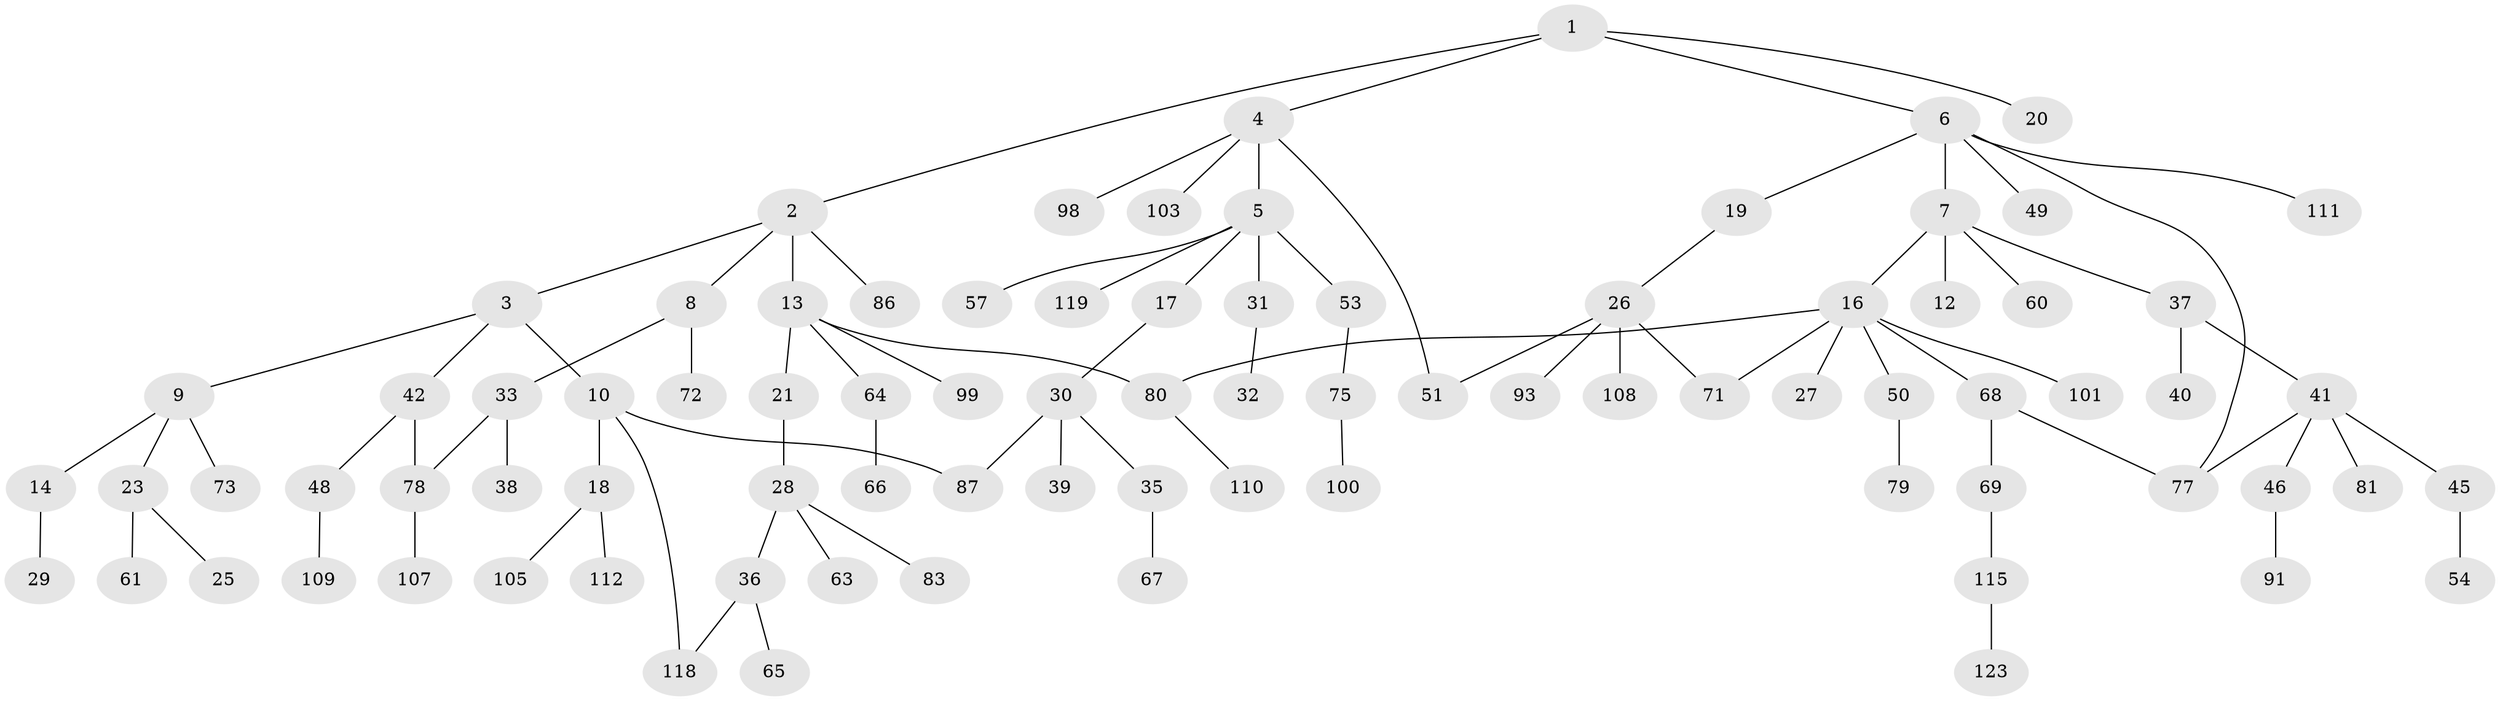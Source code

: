 // original degree distribution, {4: 0.072, 7: 0.008, 6: 0.024, 5: 0.032, 3: 0.168, 2: 0.28, 1: 0.416}
// Generated by graph-tools (version 1.1) at 2025/41/03/06/25 10:41:26]
// undirected, 85 vertices, 92 edges
graph export_dot {
graph [start="1"]
  node [color=gray90,style=filled];
  1;
  2 [super="+76"];
  3;
  4 [super="+24"];
  5 [super="+47"];
  6 [super="+125"];
  7 [super="+88"];
  8;
  9 [super="+11"];
  10 [super="+106"];
  12;
  13 [super="+15"];
  14;
  16 [super="+22"];
  17 [super="+121"];
  18 [super="+90"];
  19;
  20 [super="+34"];
  21;
  23;
  25;
  26 [super="+70"];
  27 [super="+52"];
  28 [super="+59"];
  29;
  30;
  31 [super="+62"];
  32;
  33 [super="+84"];
  35 [super="+55"];
  36;
  37;
  38 [super="+96"];
  39 [super="+104"];
  40 [super="+74"];
  41 [super="+44"];
  42 [super="+43"];
  45;
  46;
  48;
  49 [super="+58"];
  50 [super="+56"];
  51 [super="+113"];
  53 [super="+95"];
  54 [super="+82"];
  57;
  60;
  61 [super="+85"];
  63;
  64 [super="+89"];
  65;
  66;
  67;
  68;
  69;
  71;
  72 [super="+94"];
  73 [super="+114"];
  75 [super="+116"];
  77 [super="+97"];
  78;
  79;
  80 [super="+117"];
  81;
  83;
  86 [super="+102"];
  87 [super="+92"];
  91 [super="+122"];
  93;
  98;
  99;
  100;
  101;
  103;
  105 [super="+120"];
  107;
  108;
  109;
  110;
  111;
  112;
  115;
  118;
  119;
  123 [super="+124"];
  1 -- 2;
  1 -- 4;
  1 -- 6;
  1 -- 20;
  2 -- 3;
  2 -- 8;
  2 -- 13 [weight=2];
  2 -- 86;
  3 -- 9;
  3 -- 10;
  3 -- 42;
  4 -- 5;
  4 -- 51;
  4 -- 98;
  4 -- 103;
  5 -- 17;
  5 -- 31;
  5 -- 57;
  5 -- 53;
  5 -- 119;
  6 -- 7;
  6 -- 19;
  6 -- 49;
  6 -- 111;
  6 -- 77;
  7 -- 12;
  7 -- 16;
  7 -- 37;
  7 -- 60;
  8 -- 33;
  8 -- 72;
  9 -- 14;
  9 -- 73;
  9 -- 23;
  10 -- 18;
  10 -- 87;
  10 -- 118;
  13 -- 64;
  13 -- 99;
  13 -- 21;
  13 -- 80;
  14 -- 29;
  16 -- 27;
  16 -- 50;
  16 -- 80;
  16 -- 68;
  16 -- 101;
  16 -- 71;
  17 -- 30;
  18 -- 112;
  18 -- 105;
  19 -- 26;
  21 -- 28;
  23 -- 25;
  23 -- 61;
  26 -- 71;
  26 -- 51;
  26 -- 108;
  26 -- 93;
  28 -- 36;
  28 -- 83;
  28 -- 63;
  30 -- 35;
  30 -- 39;
  30 -- 87;
  31 -- 32;
  33 -- 38;
  33 -- 78;
  35 -- 67;
  36 -- 65;
  36 -- 118;
  37 -- 40;
  37 -- 41;
  41 -- 45;
  41 -- 77;
  41 -- 81;
  41 -- 46;
  42 -- 48;
  42 -- 78;
  45 -- 54;
  46 -- 91;
  48 -- 109;
  50 -- 79;
  53 -- 75;
  64 -- 66;
  68 -- 69;
  68 -- 77;
  69 -- 115;
  75 -- 100;
  78 -- 107;
  80 -- 110;
  115 -- 123;
}
